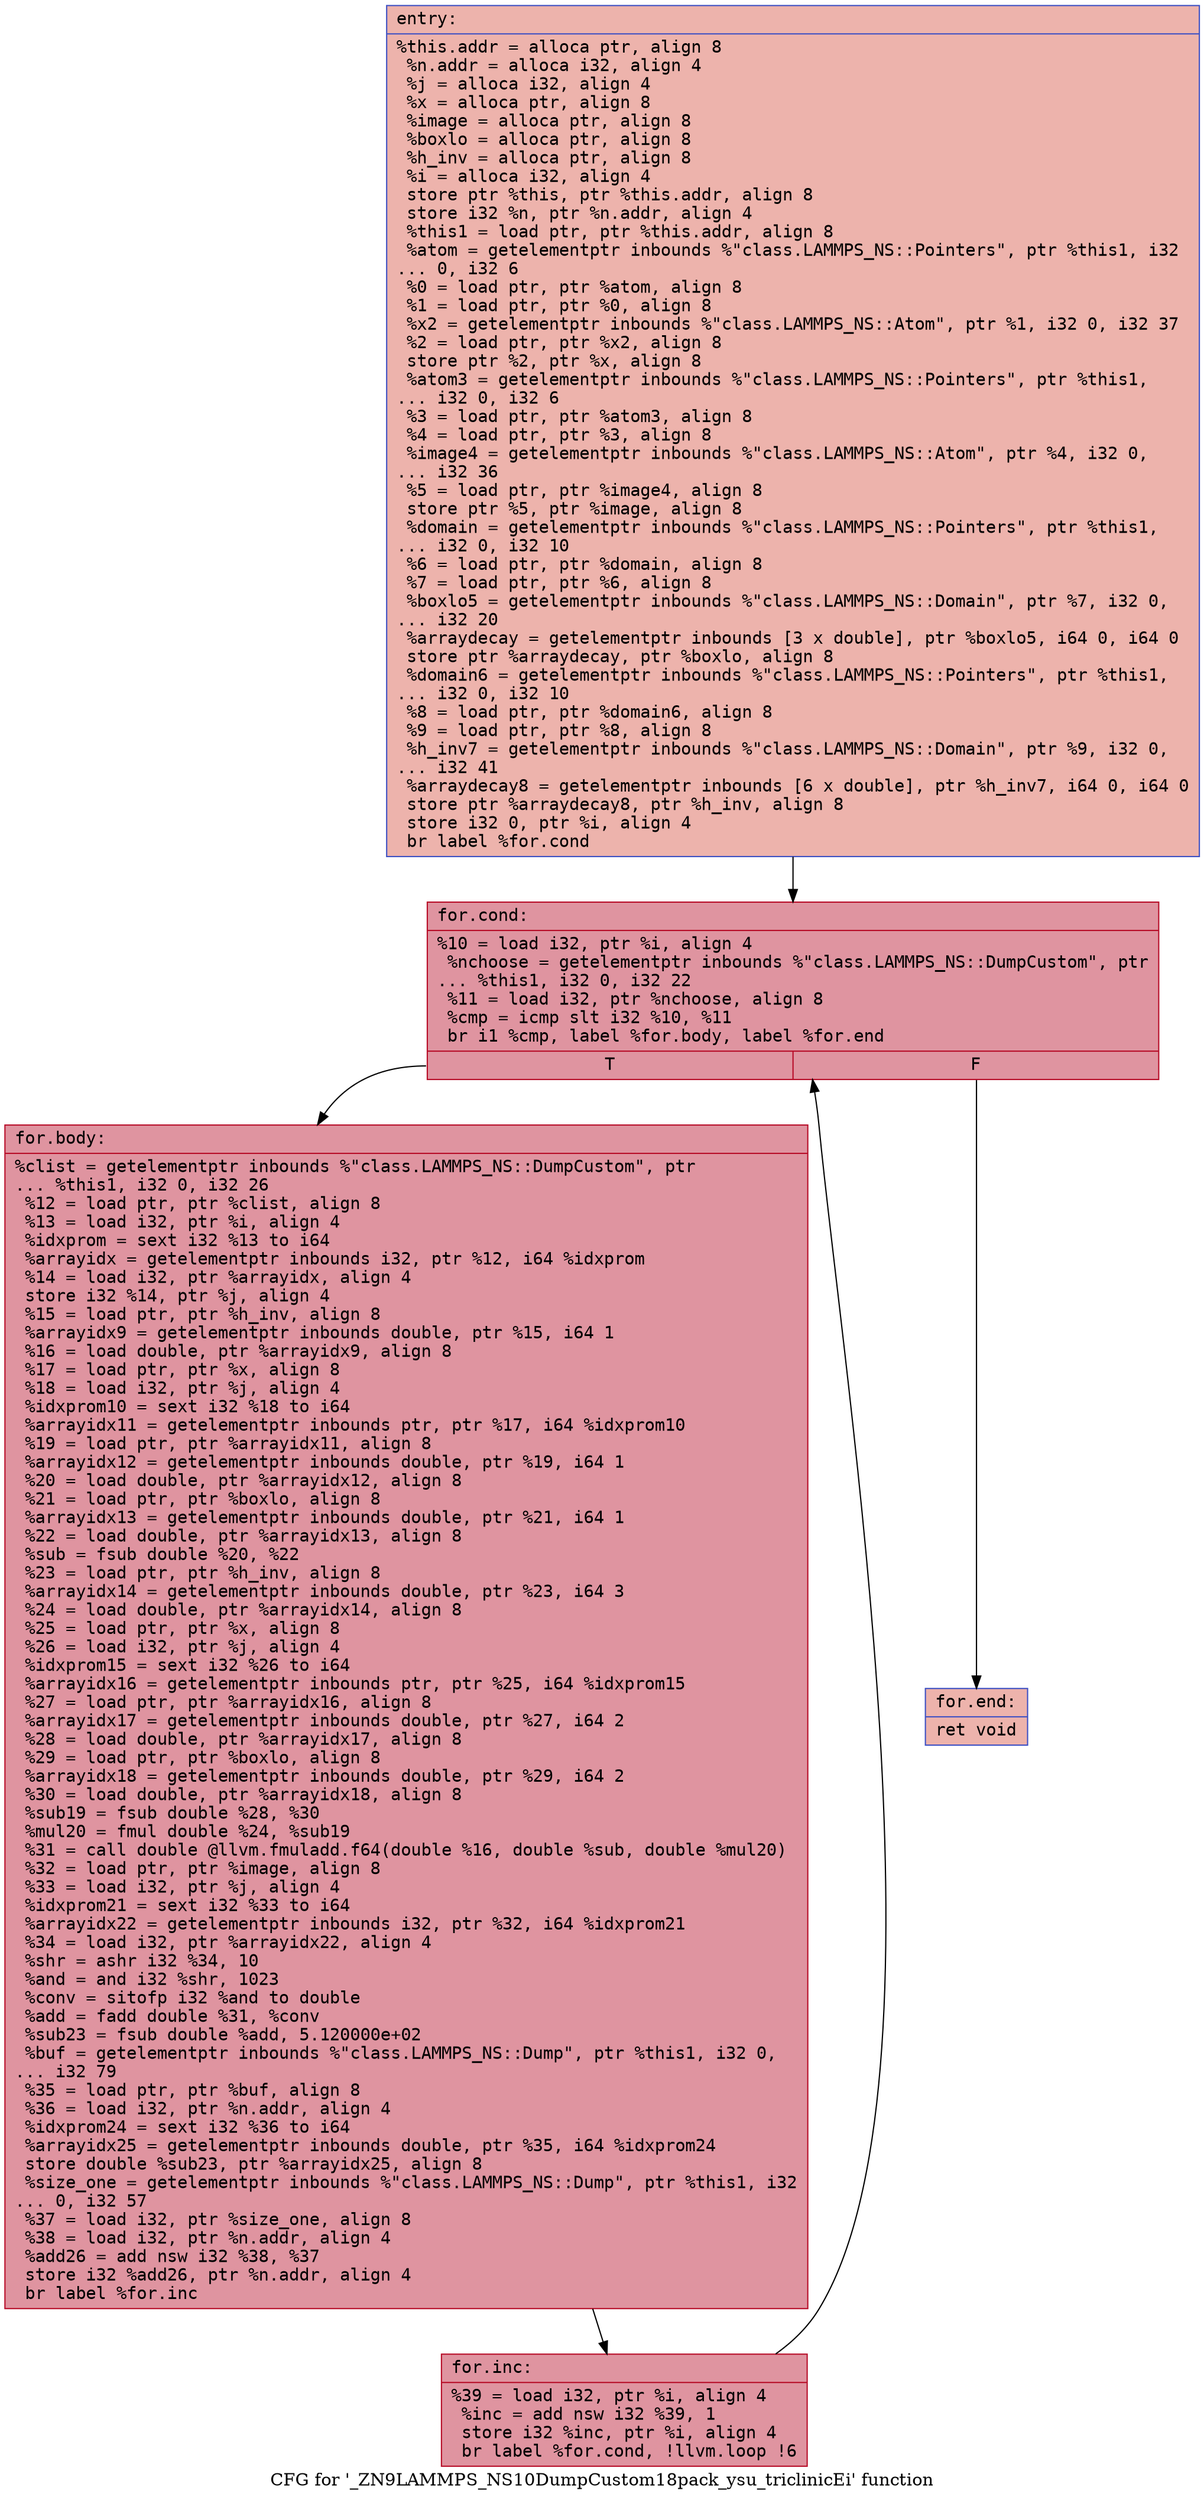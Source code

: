 digraph "CFG for '_ZN9LAMMPS_NS10DumpCustom18pack_ysu_triclinicEi' function" {
	label="CFG for '_ZN9LAMMPS_NS10DumpCustom18pack_ysu_triclinicEi' function";

	Node0x55d03a8a76d0 [shape=record,color="#3d50c3ff", style=filled, fillcolor="#d6524470" fontname="Courier",label="{entry:\l|  %this.addr = alloca ptr, align 8\l  %n.addr = alloca i32, align 4\l  %j = alloca i32, align 4\l  %x = alloca ptr, align 8\l  %image = alloca ptr, align 8\l  %boxlo = alloca ptr, align 8\l  %h_inv = alloca ptr, align 8\l  %i = alloca i32, align 4\l  store ptr %this, ptr %this.addr, align 8\l  store i32 %n, ptr %n.addr, align 4\l  %this1 = load ptr, ptr %this.addr, align 8\l  %atom = getelementptr inbounds %\"class.LAMMPS_NS::Pointers\", ptr %this1, i32\l... 0, i32 6\l  %0 = load ptr, ptr %atom, align 8\l  %1 = load ptr, ptr %0, align 8\l  %x2 = getelementptr inbounds %\"class.LAMMPS_NS::Atom\", ptr %1, i32 0, i32 37\l  %2 = load ptr, ptr %x2, align 8\l  store ptr %2, ptr %x, align 8\l  %atom3 = getelementptr inbounds %\"class.LAMMPS_NS::Pointers\", ptr %this1,\l... i32 0, i32 6\l  %3 = load ptr, ptr %atom3, align 8\l  %4 = load ptr, ptr %3, align 8\l  %image4 = getelementptr inbounds %\"class.LAMMPS_NS::Atom\", ptr %4, i32 0,\l... i32 36\l  %5 = load ptr, ptr %image4, align 8\l  store ptr %5, ptr %image, align 8\l  %domain = getelementptr inbounds %\"class.LAMMPS_NS::Pointers\", ptr %this1,\l... i32 0, i32 10\l  %6 = load ptr, ptr %domain, align 8\l  %7 = load ptr, ptr %6, align 8\l  %boxlo5 = getelementptr inbounds %\"class.LAMMPS_NS::Domain\", ptr %7, i32 0,\l... i32 20\l  %arraydecay = getelementptr inbounds [3 x double], ptr %boxlo5, i64 0, i64 0\l  store ptr %arraydecay, ptr %boxlo, align 8\l  %domain6 = getelementptr inbounds %\"class.LAMMPS_NS::Pointers\", ptr %this1,\l... i32 0, i32 10\l  %8 = load ptr, ptr %domain6, align 8\l  %9 = load ptr, ptr %8, align 8\l  %h_inv7 = getelementptr inbounds %\"class.LAMMPS_NS::Domain\", ptr %9, i32 0,\l... i32 41\l  %arraydecay8 = getelementptr inbounds [6 x double], ptr %h_inv7, i64 0, i64 0\l  store ptr %arraydecay8, ptr %h_inv, align 8\l  store i32 0, ptr %i, align 4\l  br label %for.cond\l}"];
	Node0x55d03a8a76d0 -> Node0x55d03a8a9010[tooltip="entry -> for.cond\nProbability 100.00%" ];
	Node0x55d03a8a9010 [shape=record,color="#b70d28ff", style=filled, fillcolor="#b70d2870" fontname="Courier",label="{for.cond:\l|  %10 = load i32, ptr %i, align 4\l  %nchoose = getelementptr inbounds %\"class.LAMMPS_NS::DumpCustom\", ptr\l... %this1, i32 0, i32 22\l  %11 = load i32, ptr %nchoose, align 8\l  %cmp = icmp slt i32 %10, %11\l  br i1 %cmp, label %for.body, label %for.end\l|{<s0>T|<s1>F}}"];
	Node0x55d03a8a9010:s0 -> Node0x55d03a8a7e50[tooltip="for.cond -> for.body\nProbability 96.88%" ];
	Node0x55d03a8a9010:s1 -> Node0x55d03a8a7ed0[tooltip="for.cond -> for.end\nProbability 3.12%" ];
	Node0x55d03a8a7e50 [shape=record,color="#b70d28ff", style=filled, fillcolor="#b70d2870" fontname="Courier",label="{for.body:\l|  %clist = getelementptr inbounds %\"class.LAMMPS_NS::DumpCustom\", ptr\l... %this1, i32 0, i32 26\l  %12 = load ptr, ptr %clist, align 8\l  %13 = load i32, ptr %i, align 4\l  %idxprom = sext i32 %13 to i64\l  %arrayidx = getelementptr inbounds i32, ptr %12, i64 %idxprom\l  %14 = load i32, ptr %arrayidx, align 4\l  store i32 %14, ptr %j, align 4\l  %15 = load ptr, ptr %h_inv, align 8\l  %arrayidx9 = getelementptr inbounds double, ptr %15, i64 1\l  %16 = load double, ptr %arrayidx9, align 8\l  %17 = load ptr, ptr %x, align 8\l  %18 = load i32, ptr %j, align 4\l  %idxprom10 = sext i32 %18 to i64\l  %arrayidx11 = getelementptr inbounds ptr, ptr %17, i64 %idxprom10\l  %19 = load ptr, ptr %arrayidx11, align 8\l  %arrayidx12 = getelementptr inbounds double, ptr %19, i64 1\l  %20 = load double, ptr %arrayidx12, align 8\l  %21 = load ptr, ptr %boxlo, align 8\l  %arrayidx13 = getelementptr inbounds double, ptr %21, i64 1\l  %22 = load double, ptr %arrayidx13, align 8\l  %sub = fsub double %20, %22\l  %23 = load ptr, ptr %h_inv, align 8\l  %arrayidx14 = getelementptr inbounds double, ptr %23, i64 3\l  %24 = load double, ptr %arrayidx14, align 8\l  %25 = load ptr, ptr %x, align 8\l  %26 = load i32, ptr %j, align 4\l  %idxprom15 = sext i32 %26 to i64\l  %arrayidx16 = getelementptr inbounds ptr, ptr %25, i64 %idxprom15\l  %27 = load ptr, ptr %arrayidx16, align 8\l  %arrayidx17 = getelementptr inbounds double, ptr %27, i64 2\l  %28 = load double, ptr %arrayidx17, align 8\l  %29 = load ptr, ptr %boxlo, align 8\l  %arrayidx18 = getelementptr inbounds double, ptr %29, i64 2\l  %30 = load double, ptr %arrayidx18, align 8\l  %sub19 = fsub double %28, %30\l  %mul20 = fmul double %24, %sub19\l  %31 = call double @llvm.fmuladd.f64(double %16, double %sub, double %mul20)\l  %32 = load ptr, ptr %image, align 8\l  %33 = load i32, ptr %j, align 4\l  %idxprom21 = sext i32 %33 to i64\l  %arrayidx22 = getelementptr inbounds i32, ptr %32, i64 %idxprom21\l  %34 = load i32, ptr %arrayidx22, align 4\l  %shr = ashr i32 %34, 10\l  %and = and i32 %shr, 1023\l  %conv = sitofp i32 %and to double\l  %add = fadd double %31, %conv\l  %sub23 = fsub double %add, 5.120000e+02\l  %buf = getelementptr inbounds %\"class.LAMMPS_NS::Dump\", ptr %this1, i32 0,\l... i32 79\l  %35 = load ptr, ptr %buf, align 8\l  %36 = load i32, ptr %n.addr, align 4\l  %idxprom24 = sext i32 %36 to i64\l  %arrayidx25 = getelementptr inbounds double, ptr %35, i64 %idxprom24\l  store double %sub23, ptr %arrayidx25, align 8\l  %size_one = getelementptr inbounds %\"class.LAMMPS_NS::Dump\", ptr %this1, i32\l... 0, i32 57\l  %37 = load i32, ptr %size_one, align 8\l  %38 = load i32, ptr %n.addr, align 4\l  %add26 = add nsw i32 %38, %37\l  store i32 %add26, ptr %n.addr, align 4\l  br label %for.inc\l}"];
	Node0x55d03a8a7e50 -> Node0x55d03a8abda0[tooltip="for.body -> for.inc\nProbability 100.00%" ];
	Node0x55d03a8abda0 [shape=record,color="#b70d28ff", style=filled, fillcolor="#b70d2870" fontname="Courier",label="{for.inc:\l|  %39 = load i32, ptr %i, align 4\l  %inc = add nsw i32 %39, 1\l  store i32 %inc, ptr %i, align 4\l  br label %for.cond, !llvm.loop !6\l}"];
	Node0x55d03a8abda0 -> Node0x55d03a8a9010[tooltip="for.inc -> for.cond\nProbability 100.00%" ];
	Node0x55d03a8a7ed0 [shape=record,color="#3d50c3ff", style=filled, fillcolor="#d6524470" fontname="Courier",label="{for.end:\l|  ret void\l}"];
}
